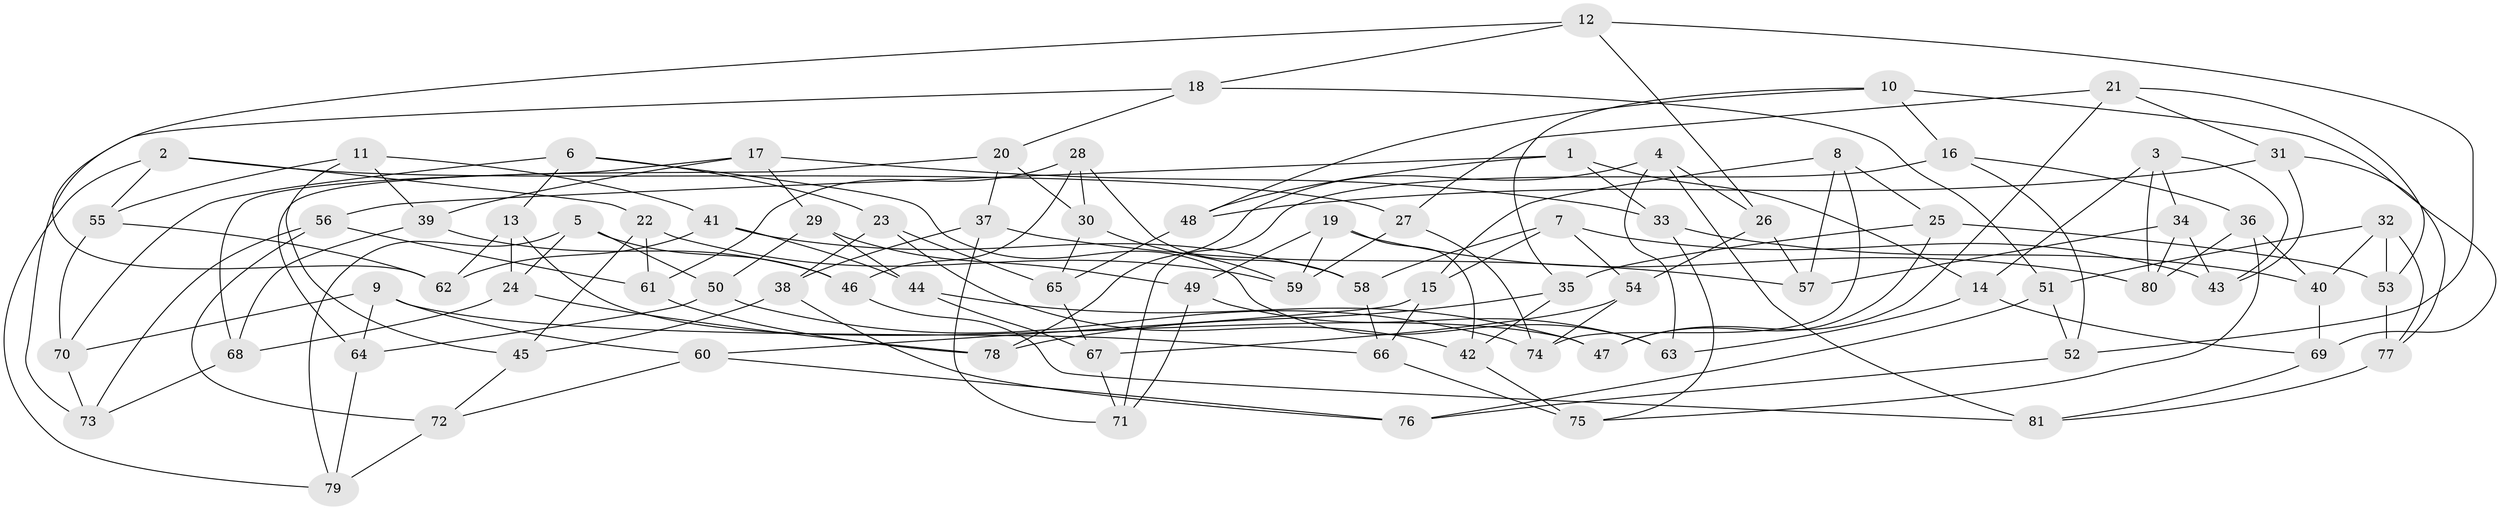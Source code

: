 // Generated by graph-tools (version 1.1) at 2025/11/02/27/25 16:11:46]
// undirected, 81 vertices, 162 edges
graph export_dot {
graph [start="1"]
  node [color=gray90,style=filled];
  1;
  2;
  3;
  4;
  5;
  6;
  7;
  8;
  9;
  10;
  11;
  12;
  13;
  14;
  15;
  16;
  17;
  18;
  19;
  20;
  21;
  22;
  23;
  24;
  25;
  26;
  27;
  28;
  29;
  30;
  31;
  32;
  33;
  34;
  35;
  36;
  37;
  38;
  39;
  40;
  41;
  42;
  43;
  44;
  45;
  46;
  47;
  48;
  49;
  50;
  51;
  52;
  53;
  54;
  55;
  56;
  57;
  58;
  59;
  60;
  61;
  62;
  63;
  64;
  65;
  66;
  67;
  68;
  69;
  70;
  71;
  72;
  73;
  74;
  75;
  76;
  77;
  78;
  79;
  80;
  81;
  1 -- 33;
  1 -- 48;
  1 -- 14;
  1 -- 56;
  2 -- 79;
  2 -- 27;
  2 -- 55;
  2 -- 22;
  3 -- 14;
  3 -- 43;
  3 -- 34;
  3 -- 80;
  4 -- 63;
  4 -- 26;
  4 -- 81;
  4 -- 78;
  5 -- 46;
  5 -- 24;
  5 -- 79;
  5 -- 50;
  6 -- 70;
  6 -- 13;
  6 -- 63;
  6 -- 23;
  7 -- 54;
  7 -- 15;
  7 -- 43;
  7 -- 58;
  8 -- 25;
  8 -- 74;
  8 -- 57;
  8 -- 15;
  9 -- 60;
  9 -- 70;
  9 -- 64;
  9 -- 66;
  10 -- 69;
  10 -- 35;
  10 -- 48;
  10 -- 16;
  11 -- 55;
  11 -- 41;
  11 -- 45;
  11 -- 39;
  12 -- 26;
  12 -- 18;
  12 -- 62;
  12 -- 52;
  13 -- 24;
  13 -- 62;
  13 -- 47;
  14 -- 63;
  14 -- 69;
  15 -- 60;
  15 -- 66;
  16 -- 71;
  16 -- 52;
  16 -- 36;
  17 -- 68;
  17 -- 39;
  17 -- 29;
  17 -- 33;
  18 -- 73;
  18 -- 51;
  18 -- 20;
  19 -- 80;
  19 -- 42;
  19 -- 49;
  19 -- 59;
  20 -- 64;
  20 -- 30;
  20 -- 37;
  21 -- 27;
  21 -- 47;
  21 -- 53;
  21 -- 31;
  22 -- 45;
  22 -- 61;
  22 -- 59;
  23 -- 65;
  23 -- 38;
  23 -- 42;
  24 -- 68;
  24 -- 78;
  25 -- 53;
  25 -- 35;
  25 -- 47;
  26 -- 57;
  26 -- 54;
  27 -- 59;
  27 -- 74;
  28 -- 58;
  28 -- 30;
  28 -- 46;
  28 -- 61;
  29 -- 49;
  29 -- 44;
  29 -- 50;
  30 -- 59;
  30 -- 65;
  31 -- 77;
  31 -- 48;
  31 -- 43;
  32 -- 40;
  32 -- 53;
  32 -- 77;
  32 -- 51;
  33 -- 40;
  33 -- 75;
  34 -- 57;
  34 -- 43;
  34 -- 80;
  35 -- 42;
  35 -- 78;
  36 -- 40;
  36 -- 75;
  36 -- 80;
  37 -- 71;
  37 -- 38;
  37 -- 57;
  38 -- 76;
  38 -- 45;
  39 -- 46;
  39 -- 68;
  40 -- 69;
  41 -- 62;
  41 -- 58;
  41 -- 44;
  42 -- 75;
  44 -- 47;
  44 -- 67;
  45 -- 72;
  46 -- 81;
  48 -- 65;
  49 -- 71;
  49 -- 63;
  50 -- 74;
  50 -- 64;
  51 -- 76;
  51 -- 52;
  52 -- 76;
  53 -- 77;
  54 -- 74;
  54 -- 67;
  55 -- 62;
  55 -- 70;
  56 -- 61;
  56 -- 72;
  56 -- 73;
  58 -- 66;
  60 -- 72;
  60 -- 76;
  61 -- 78;
  64 -- 79;
  65 -- 67;
  66 -- 75;
  67 -- 71;
  68 -- 73;
  69 -- 81;
  70 -- 73;
  72 -- 79;
  77 -- 81;
}
